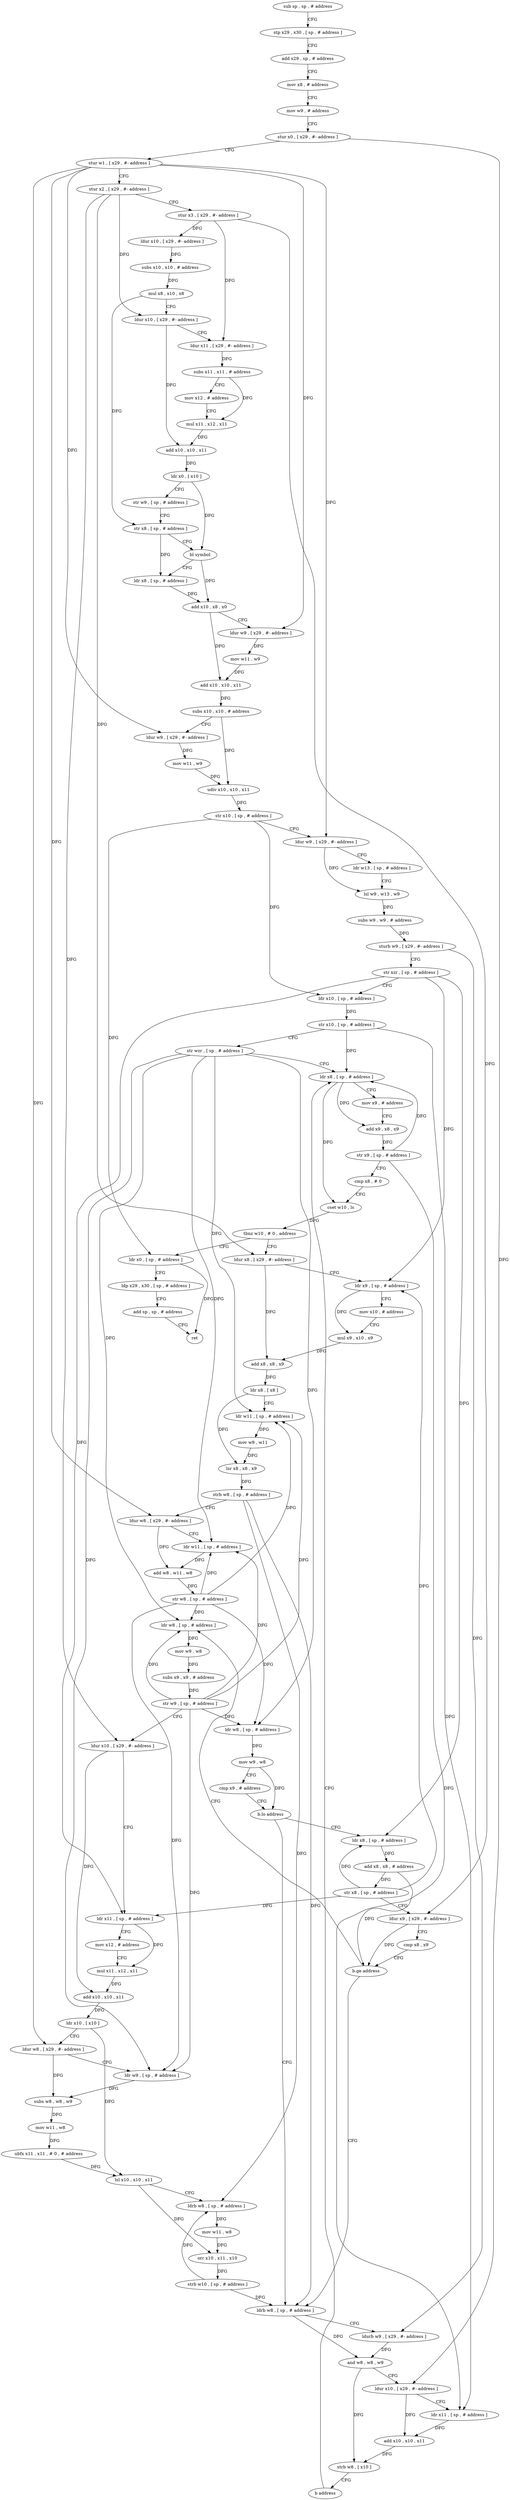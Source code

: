 digraph "func" {
"4241448" [label = "sub sp , sp , # address" ]
"4241452" [label = "stp x29 , x30 , [ sp , # address ]" ]
"4241456" [label = "add x29 , sp , # address" ]
"4241460" [label = "mov x8 , # address" ]
"4241464" [label = "mov w9 , # address" ]
"4241468" [label = "stur x0 , [ x29 , #- address ]" ]
"4241472" [label = "stur w1 , [ x29 , #- address ]" ]
"4241476" [label = "stur x2 , [ x29 , #- address ]" ]
"4241480" [label = "stur x3 , [ x29 , #- address ]" ]
"4241484" [label = "ldur x10 , [ x29 , #- address ]" ]
"4241488" [label = "subs x10 , x10 , # address" ]
"4241492" [label = "mul x8 , x10 , x8" ]
"4241496" [label = "ldur x10 , [ x29 , #- address ]" ]
"4241500" [label = "ldur x11 , [ x29 , #- address ]" ]
"4241504" [label = "subs x11 , x11 , # address" ]
"4241508" [label = "mov x12 , # address" ]
"4241512" [label = "mul x11 , x12 , x11" ]
"4241516" [label = "add x10 , x10 , x11" ]
"4241520" [label = "ldr x0 , [ x10 ]" ]
"4241524" [label = "str w9 , [ sp , # address ]" ]
"4241528" [label = "str x8 , [ sp , # address ]" ]
"4241532" [label = "bl symbol" ]
"4241536" [label = "ldr x8 , [ sp , # address ]" ]
"4241540" [label = "add x10 , x8 , x0" ]
"4241544" [label = "ldur w9 , [ x29 , #- address ]" ]
"4241548" [label = "mov w11 , w9" ]
"4241552" [label = "add x10 , x10 , x11" ]
"4241556" [label = "subs x10 , x10 , # address" ]
"4241560" [label = "ldur w9 , [ x29 , #- address ]" ]
"4241564" [label = "mov w11 , w9" ]
"4241568" [label = "udiv x10 , x10 , x11" ]
"4241572" [label = "str x10 , [ sp , # address ]" ]
"4241576" [label = "ldur w9 , [ x29 , #- address ]" ]
"4241580" [label = "ldr w13 , [ sp , # address ]" ]
"4241584" [label = "lsl w9 , w13 , w9" ]
"4241588" [label = "subs w9 , w9 , # address" ]
"4241592" [label = "sturb w9 , [ x29 , #- address ]" ]
"4241596" [label = "str xzr , [ sp , # address ]" ]
"4241600" [label = "ldr x10 , [ sp , # address ]" ]
"4241604" [label = "str x10 , [ sp , # address ]" ]
"4241608" [label = "str wzr , [ sp , # address ]" ]
"4241612" [label = "ldr x8 , [ sp , # address ]" ]
"4241848" [label = "ldr x0 , [ sp , # address ]" ]
"4241852" [label = "ldp x29 , x30 , [ sp , # address ]" ]
"4241856" [label = "add sp , sp , # address" ]
"4241860" [label = "ret" ]
"4241640" [label = "ldur x8 , [ x29 , #- address ]" ]
"4241644" [label = "ldr x9 , [ sp , # address ]" ]
"4241648" [label = "mov x10 , # address" ]
"4241652" [label = "mul x9 , x10 , x9" ]
"4241656" [label = "add x8 , x8 , x9" ]
"4241660" [label = "ldr x8 , [ x8 ]" ]
"4241664" [label = "ldr w11 , [ sp , # address ]" ]
"4241668" [label = "mov w9 , w11" ]
"4241672" [label = "lsr x8 , x8 , x9" ]
"4241676" [label = "strb w8 , [ sp , # address ]" ]
"4241680" [label = "ldur w8 , [ x29 , #- address ]" ]
"4241684" [label = "ldr w11 , [ sp , # address ]" ]
"4241688" [label = "add w8 , w11 , w8" ]
"4241692" [label = "str w8 , [ sp , # address ]" ]
"4241696" [label = "ldr w8 , [ sp , # address ]" ]
"4241700" [label = "mov w9 , w8" ]
"4241704" [label = "cmp x9 , # address" ]
"4241708" [label = "b.lo address" ]
"4241816" [label = "ldrb w8 , [ sp , # address ]" ]
"4241712" [label = "ldr x8 , [ sp , # address ]" ]
"4241820" [label = "ldurb w9 , [ x29 , #- address ]" ]
"4241824" [label = "and w8 , w8 , w9" ]
"4241828" [label = "ldur x10 , [ x29 , #- address ]" ]
"4241832" [label = "ldr x11 , [ sp , # address ]" ]
"4241836" [label = "add x10 , x10 , x11" ]
"4241840" [label = "strb w8 , [ x10 ]" ]
"4241844" [label = "b address" ]
"4241716" [label = "add x8 , x8 , # address" ]
"4241720" [label = "str x8 , [ sp , # address ]" ]
"4241724" [label = "ldur x9 , [ x29 , #- address ]" ]
"4241728" [label = "cmp x8 , x9" ]
"4241732" [label = "b.ge address" ]
"4241736" [label = "ldr w8 , [ sp , # address ]" ]
"4241616" [label = "mov x9 , # address" ]
"4241620" [label = "add x9 , x8 , x9" ]
"4241624" [label = "str x9 , [ sp , # address ]" ]
"4241628" [label = "cmp x8 , # 0" ]
"4241632" [label = "cset w10 , ls" ]
"4241636" [label = "tbnz w10 , # 0 , address" ]
"4241740" [label = "mov w9 , w8" ]
"4241744" [label = "subs x9 , x9 , # address" ]
"4241748" [label = "str w9 , [ sp , # address ]" ]
"4241752" [label = "ldur x10 , [ x29 , #- address ]" ]
"4241756" [label = "ldr x11 , [ sp , # address ]" ]
"4241760" [label = "mov x12 , # address" ]
"4241764" [label = "mul x11 , x12 , x11" ]
"4241768" [label = "add x10 , x10 , x11" ]
"4241772" [label = "ldr x10 , [ x10 ]" ]
"4241776" [label = "ldur w8 , [ x29 , #- address ]" ]
"4241780" [label = "ldr w9 , [ sp , # address ]" ]
"4241784" [label = "subs w8 , w8 , w9" ]
"4241788" [label = "mov w11 , w8" ]
"4241792" [label = "ubfx x11 , x11 , # 0 , # address" ]
"4241796" [label = "lsl x10 , x10 , x11" ]
"4241800" [label = "ldrb w8 , [ sp , # address ]" ]
"4241804" [label = "mov w11 , w8" ]
"4241808" [label = "orr x10 , x11 , x10" ]
"4241812" [label = "strb w10 , [ sp , # address ]" ]
"4241448" -> "4241452" [ label = "CFG" ]
"4241452" -> "4241456" [ label = "CFG" ]
"4241456" -> "4241460" [ label = "CFG" ]
"4241460" -> "4241464" [ label = "CFG" ]
"4241464" -> "4241468" [ label = "CFG" ]
"4241468" -> "4241472" [ label = "CFG" ]
"4241468" -> "4241828" [ label = "DFG" ]
"4241472" -> "4241476" [ label = "CFG" ]
"4241472" -> "4241544" [ label = "DFG" ]
"4241472" -> "4241560" [ label = "DFG" ]
"4241472" -> "4241576" [ label = "DFG" ]
"4241472" -> "4241680" [ label = "DFG" ]
"4241472" -> "4241776" [ label = "DFG" ]
"4241476" -> "4241480" [ label = "CFG" ]
"4241476" -> "4241496" [ label = "DFG" ]
"4241476" -> "4241640" [ label = "DFG" ]
"4241476" -> "4241752" [ label = "DFG" ]
"4241480" -> "4241484" [ label = "DFG" ]
"4241480" -> "4241500" [ label = "DFG" ]
"4241480" -> "4241724" [ label = "DFG" ]
"4241484" -> "4241488" [ label = "DFG" ]
"4241488" -> "4241492" [ label = "DFG" ]
"4241492" -> "4241496" [ label = "CFG" ]
"4241492" -> "4241528" [ label = "DFG" ]
"4241496" -> "4241500" [ label = "CFG" ]
"4241496" -> "4241516" [ label = "DFG" ]
"4241500" -> "4241504" [ label = "DFG" ]
"4241504" -> "4241508" [ label = "CFG" ]
"4241504" -> "4241512" [ label = "DFG" ]
"4241508" -> "4241512" [ label = "CFG" ]
"4241512" -> "4241516" [ label = "DFG" ]
"4241516" -> "4241520" [ label = "DFG" ]
"4241520" -> "4241524" [ label = "CFG" ]
"4241520" -> "4241532" [ label = "DFG" ]
"4241524" -> "4241528" [ label = "CFG" ]
"4241528" -> "4241532" [ label = "CFG" ]
"4241528" -> "4241536" [ label = "DFG" ]
"4241532" -> "4241536" [ label = "CFG" ]
"4241532" -> "4241540" [ label = "DFG" ]
"4241536" -> "4241540" [ label = "DFG" ]
"4241540" -> "4241544" [ label = "CFG" ]
"4241540" -> "4241552" [ label = "DFG" ]
"4241544" -> "4241548" [ label = "DFG" ]
"4241548" -> "4241552" [ label = "DFG" ]
"4241552" -> "4241556" [ label = "DFG" ]
"4241556" -> "4241560" [ label = "CFG" ]
"4241556" -> "4241568" [ label = "DFG" ]
"4241560" -> "4241564" [ label = "DFG" ]
"4241564" -> "4241568" [ label = "DFG" ]
"4241568" -> "4241572" [ label = "DFG" ]
"4241572" -> "4241576" [ label = "CFG" ]
"4241572" -> "4241600" [ label = "DFG" ]
"4241572" -> "4241848" [ label = "DFG" ]
"4241576" -> "4241580" [ label = "CFG" ]
"4241576" -> "4241584" [ label = "DFG" ]
"4241580" -> "4241584" [ label = "CFG" ]
"4241584" -> "4241588" [ label = "DFG" ]
"4241588" -> "4241592" [ label = "DFG" ]
"4241592" -> "4241596" [ label = "CFG" ]
"4241592" -> "4241820" [ label = "DFG" ]
"4241596" -> "4241600" [ label = "CFG" ]
"4241596" -> "4241644" [ label = "DFG" ]
"4241596" -> "4241712" [ label = "DFG" ]
"4241596" -> "4241756" [ label = "DFG" ]
"4241600" -> "4241604" [ label = "DFG" ]
"4241604" -> "4241608" [ label = "CFG" ]
"4241604" -> "4241612" [ label = "DFG" ]
"4241604" -> "4241832" [ label = "DFG" ]
"4241608" -> "4241612" [ label = "CFG" ]
"4241608" -> "4241664" [ label = "DFG" ]
"4241608" -> "4241684" [ label = "DFG" ]
"4241608" -> "4241696" [ label = "DFG" ]
"4241608" -> "4241736" [ label = "DFG" ]
"4241608" -> "4241780" [ label = "DFG" ]
"4241612" -> "4241616" [ label = "CFG" ]
"4241612" -> "4241620" [ label = "DFG" ]
"4241612" -> "4241632" [ label = "DFG" ]
"4241848" -> "4241852" [ label = "CFG" ]
"4241848" -> "4241860" [ label = "DFG" ]
"4241852" -> "4241856" [ label = "CFG" ]
"4241856" -> "4241860" [ label = "CFG" ]
"4241640" -> "4241644" [ label = "CFG" ]
"4241640" -> "4241656" [ label = "DFG" ]
"4241644" -> "4241648" [ label = "CFG" ]
"4241644" -> "4241652" [ label = "DFG" ]
"4241648" -> "4241652" [ label = "CFG" ]
"4241652" -> "4241656" [ label = "DFG" ]
"4241656" -> "4241660" [ label = "DFG" ]
"4241660" -> "4241664" [ label = "CFG" ]
"4241660" -> "4241672" [ label = "DFG" ]
"4241664" -> "4241668" [ label = "DFG" ]
"4241668" -> "4241672" [ label = "DFG" ]
"4241672" -> "4241676" [ label = "DFG" ]
"4241676" -> "4241680" [ label = "CFG" ]
"4241676" -> "4241816" [ label = "DFG" ]
"4241676" -> "4241800" [ label = "DFG" ]
"4241680" -> "4241684" [ label = "CFG" ]
"4241680" -> "4241688" [ label = "DFG" ]
"4241684" -> "4241688" [ label = "DFG" ]
"4241688" -> "4241692" [ label = "DFG" ]
"4241692" -> "4241696" [ label = "DFG" ]
"4241692" -> "4241664" [ label = "DFG" ]
"4241692" -> "4241684" [ label = "DFG" ]
"4241692" -> "4241736" [ label = "DFG" ]
"4241692" -> "4241780" [ label = "DFG" ]
"4241696" -> "4241700" [ label = "DFG" ]
"4241700" -> "4241704" [ label = "CFG" ]
"4241700" -> "4241708" [ label = "DFG" ]
"4241704" -> "4241708" [ label = "CFG" ]
"4241708" -> "4241816" [ label = "CFG" ]
"4241708" -> "4241712" [ label = "CFG" ]
"4241816" -> "4241820" [ label = "CFG" ]
"4241816" -> "4241824" [ label = "DFG" ]
"4241712" -> "4241716" [ label = "DFG" ]
"4241820" -> "4241824" [ label = "DFG" ]
"4241824" -> "4241828" [ label = "CFG" ]
"4241824" -> "4241840" [ label = "DFG" ]
"4241828" -> "4241832" [ label = "CFG" ]
"4241828" -> "4241836" [ label = "DFG" ]
"4241832" -> "4241836" [ label = "DFG" ]
"4241836" -> "4241840" [ label = "DFG" ]
"4241840" -> "4241844" [ label = "CFG" ]
"4241844" -> "4241612" [ label = "CFG" ]
"4241716" -> "4241720" [ label = "DFG" ]
"4241716" -> "4241732" [ label = "DFG" ]
"4241720" -> "4241724" [ label = "CFG" ]
"4241720" -> "4241644" [ label = "DFG" ]
"4241720" -> "4241712" [ label = "DFG" ]
"4241720" -> "4241756" [ label = "DFG" ]
"4241724" -> "4241728" [ label = "CFG" ]
"4241724" -> "4241732" [ label = "DFG" ]
"4241728" -> "4241732" [ label = "CFG" ]
"4241732" -> "4241816" [ label = "CFG" ]
"4241732" -> "4241736" [ label = "CFG" ]
"4241736" -> "4241740" [ label = "DFG" ]
"4241616" -> "4241620" [ label = "CFG" ]
"4241620" -> "4241624" [ label = "DFG" ]
"4241624" -> "4241628" [ label = "CFG" ]
"4241624" -> "4241612" [ label = "DFG" ]
"4241624" -> "4241832" [ label = "DFG" ]
"4241628" -> "4241632" [ label = "CFG" ]
"4241632" -> "4241636" [ label = "DFG" ]
"4241636" -> "4241848" [ label = "CFG" ]
"4241636" -> "4241640" [ label = "CFG" ]
"4241740" -> "4241744" [ label = "DFG" ]
"4241744" -> "4241748" [ label = "DFG" ]
"4241748" -> "4241752" [ label = "CFG" ]
"4241748" -> "4241664" [ label = "DFG" ]
"4241748" -> "4241684" [ label = "DFG" ]
"4241748" -> "4241696" [ label = "DFG" ]
"4241748" -> "4241736" [ label = "DFG" ]
"4241748" -> "4241780" [ label = "DFG" ]
"4241752" -> "4241756" [ label = "CFG" ]
"4241752" -> "4241768" [ label = "DFG" ]
"4241756" -> "4241760" [ label = "CFG" ]
"4241756" -> "4241764" [ label = "DFG" ]
"4241760" -> "4241764" [ label = "CFG" ]
"4241764" -> "4241768" [ label = "DFG" ]
"4241768" -> "4241772" [ label = "DFG" ]
"4241772" -> "4241776" [ label = "CFG" ]
"4241772" -> "4241796" [ label = "DFG" ]
"4241776" -> "4241780" [ label = "CFG" ]
"4241776" -> "4241784" [ label = "DFG" ]
"4241780" -> "4241784" [ label = "DFG" ]
"4241784" -> "4241788" [ label = "DFG" ]
"4241788" -> "4241792" [ label = "DFG" ]
"4241792" -> "4241796" [ label = "DFG" ]
"4241796" -> "4241800" [ label = "CFG" ]
"4241796" -> "4241808" [ label = "DFG" ]
"4241800" -> "4241804" [ label = "DFG" ]
"4241804" -> "4241808" [ label = "DFG" ]
"4241808" -> "4241812" [ label = "DFG" ]
"4241812" -> "4241816" [ label = "DFG" ]
"4241812" -> "4241800" [ label = "DFG" ]
}
